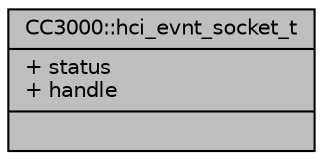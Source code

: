 digraph "CC3000::hci_evnt_socket_t"
{
  edge [fontname="Helvetica",fontsize="10",labelfontname="Helvetica",labelfontsize="10"];
  node [fontname="Helvetica",fontsize="10",shape=record];
  Node1 [label="{CC3000::hci_evnt_socket_t\n|+ status\l+ handle\l|}",height=0.2,width=0.4,color="black", fillcolor="grey75", style="filled", fontcolor="black"];
}

